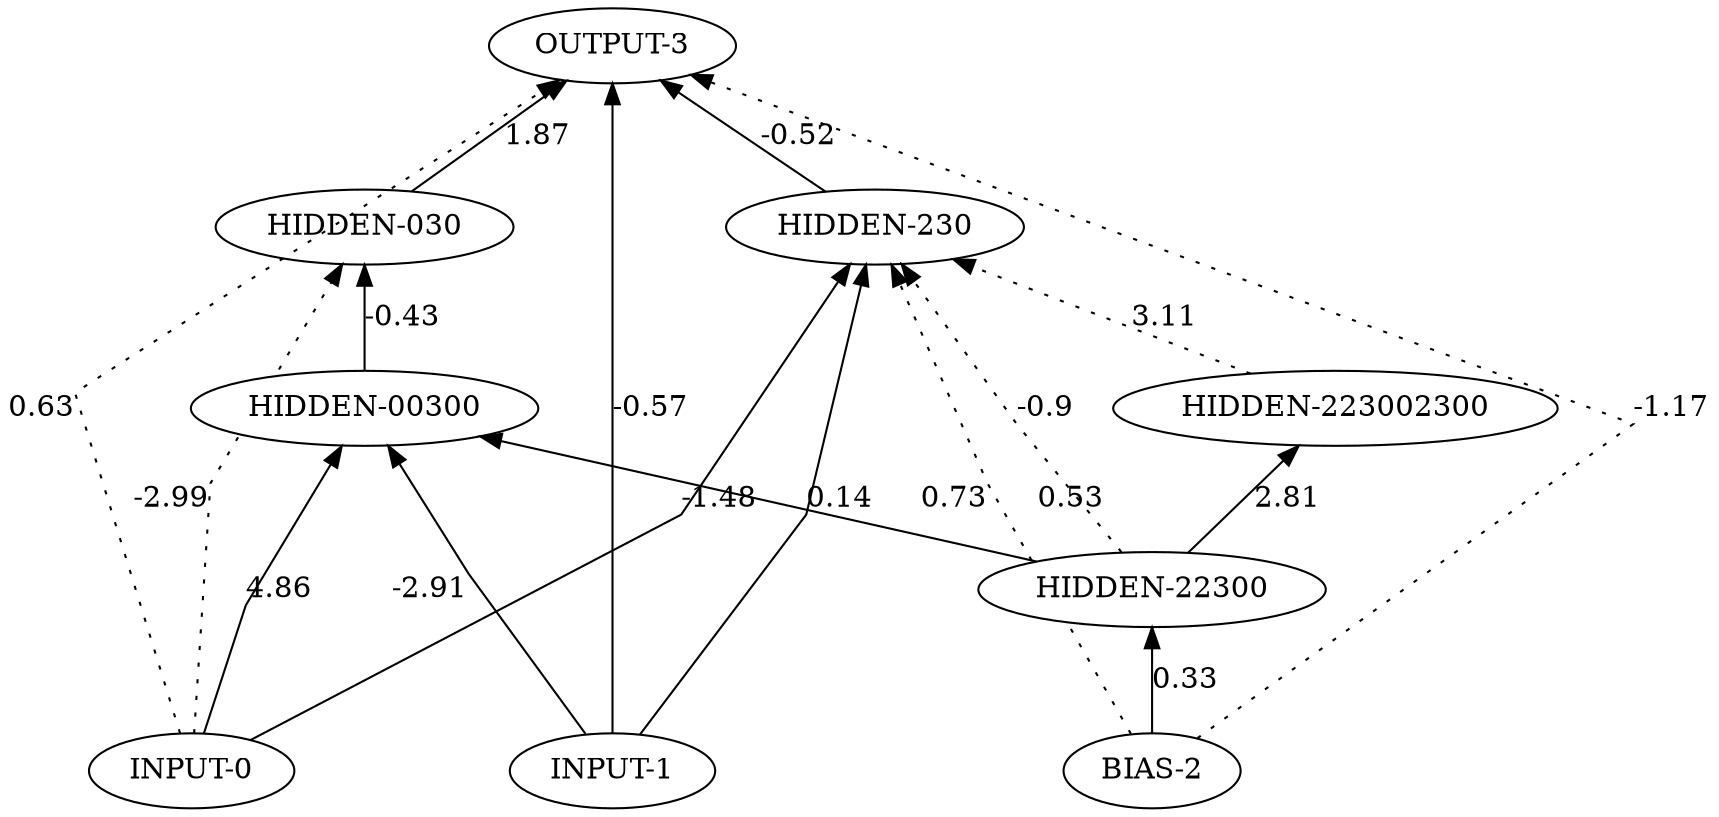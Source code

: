digraph {
	graph [rankdir=BT splines=line]
	{
		graph [rank=min splines=line]
		0 [label="INPUT-0" color=black fillcolor=white style=filled]
		1 [label="INPUT-1" color=black fillcolor=white style=filled]
		2 [label="BIAS-2" color=black fillcolor=white style=filled]
	}
	{
		graph [splines=line]
		230 [label="HIDDEN-230" color=black fillcolor=white style=filled]
		22300 [label="HIDDEN-22300" color=black fillcolor=white style=filled]
		030 [label="HIDDEN-030" color=black fillcolor=white style=filled]
		223002300 [label="HIDDEN-223002300" color=black fillcolor=white style=filled]
		00300 [label="HIDDEN-00300" color=black fillcolor=white style=filled]
	}
	{
		graph [rank=max splines=line]
		3 [label="OUTPUT-3" color=black fillcolor=white style=filled]
	}
	0 -> 3 [label=0.63 style=dotted]
	1 -> 3 [label=-0.57 style=solid]
	2 -> 3 [label=-1.17 style=dotted]
	0 -> 030 [label=-2.99 style=dotted]
	030 -> 3 [label=1.87 style=solid]
	2 -> 230 [label=0.73 style=dotted]
	230 -> 3 [label=-0.52 style=solid]
	1 -> 230 [label=0.14 style=solid]
	2 -> 22300 [label=0.33 style=solid]
	22300 -> 230 [label=-0.9 style=dotted]
	0 -> 230 [label=-1.48 style=solid]
	22300 -> 223002300 [label=2.81 style=solid]
	223002300 -> 230 [label=3.11 style=dotted]
	0 -> 00300 [label=4.86 style=solid]
	00300 -> 030 [label=-0.43 style=solid]
	1 -> 00300 [label=-2.91 style=solid]
	22300 -> 00300 [label=0.53 style=solid]
}
